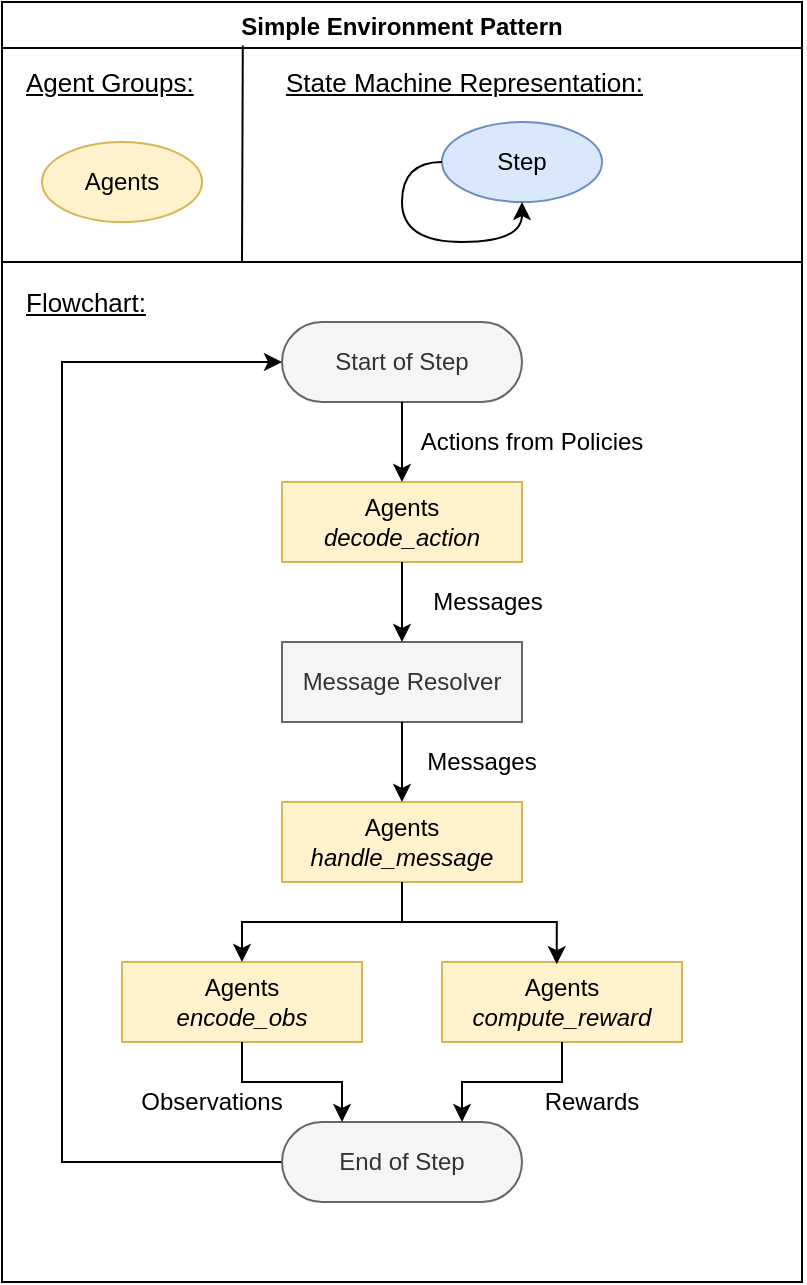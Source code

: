 <mxfile version="15.2.7" type="device"><diagram id="Skvfmntt7G3LbwWE1p0Q" name="Page-1"><mxGraphModel dx="1106" dy="822" grid="1" gridSize="10" guides="1" tooltips="1" connect="1" arrows="1" fold="1" page="1" pageScale="1" pageWidth="827" pageHeight="1169" math="0" shadow="0"><root><mxCell id="0"/><mxCell id="1" parent="0"/><mxCell id="LSER_8v8wwkSsgwynRkf-3" value="Simple Environment Pattern" style="swimlane;" parent="1" vertex="1"><mxGeometry x="40" y="40" width="400" height="640" as="geometry"><mxRectangle x="40" y="40" width="130" height="23" as="alternateBounds"/></mxGeometry></mxCell><mxCell id="LSER_8v8wwkSsgwynRkf-1" value="Agents" style="ellipse;whiteSpace=wrap;html=1;fillColor=#fff2cc;strokeColor=#d6b656;" parent="LSER_8v8wwkSsgwynRkf-3" vertex="1"><mxGeometry x="20" y="70" width="80" height="40" as="geometry"/></mxCell><mxCell id="LSER_8v8wwkSsgwynRkf-8" value="Start of Step" style="rounded=1;whiteSpace=wrap;html=1;arcSize=50;fillColor=#f5f5f5;strokeColor=#666666;fontColor=#333333;" parent="LSER_8v8wwkSsgwynRkf-3" vertex="1"><mxGeometry x="140" y="160" width="120" height="40" as="geometry"/></mxCell><mxCell id="LSER_8v8wwkSsgwynRkf-11" value="Agents&lt;br&gt;&lt;i&gt;decode_action&lt;/i&gt;" style="rounded=0;whiteSpace=wrap;html=1;fillColor=#fff2cc;strokeColor=#d6b656;" parent="LSER_8v8wwkSsgwynRkf-3" vertex="1"><mxGeometry x="140" y="240" width="120" height="40" as="geometry"/></mxCell><mxCell id="LSER_8v8wwkSsgwynRkf-7" style="edgeStyle=orthogonalEdgeStyle;rounded=0;orthogonalLoop=1;jettySize=auto;html=1;exitX=0.5;exitY=1;exitDx=0;exitDy=0;entryX=0.5;entryY=0;entryDx=0;entryDy=0;startArrow=none;startFill=0;endArrow=classic;endFill=1;" parent="LSER_8v8wwkSsgwynRkf-3" source="LSER_8v8wwkSsgwynRkf-8" target="LSER_8v8wwkSsgwynRkf-11" edge="1"><mxGeometry relative="1" as="geometry"/></mxCell><mxCell id="LSER_8v8wwkSsgwynRkf-12" value="Actions from Policies" style="text;html=1;strokeColor=none;fillColor=none;align=center;verticalAlign=middle;whiteSpace=wrap;rounded=0;" parent="LSER_8v8wwkSsgwynRkf-3" vertex="1"><mxGeometry x="200" y="210" width="130" height="20" as="geometry"/></mxCell><mxCell id="LSER_8v8wwkSsgwynRkf-15" value="Message Resolver" style="rounded=0;whiteSpace=wrap;html=1;fillColor=#f5f5f5;strokeColor=#666666;fontColor=#333333;" parent="LSER_8v8wwkSsgwynRkf-3" vertex="1"><mxGeometry x="140" y="320" width="120" height="40" as="geometry"/></mxCell><mxCell id="LSER_8v8wwkSsgwynRkf-9" style="edgeStyle=orthogonalEdgeStyle;rounded=0;orthogonalLoop=1;jettySize=auto;html=1;exitX=0.5;exitY=1;exitDx=0;exitDy=0;entryX=0.5;entryY=0;entryDx=0;entryDy=0;startArrow=none;startFill=0;endArrow=classic;endFill=1;" parent="LSER_8v8wwkSsgwynRkf-3" source="LSER_8v8wwkSsgwynRkf-11" target="LSER_8v8wwkSsgwynRkf-15" edge="1"><mxGeometry relative="1" as="geometry"/></mxCell><mxCell id="LSER_8v8wwkSsgwynRkf-16" value="Messages" style="text;html=1;strokeColor=none;fillColor=none;align=center;verticalAlign=middle;whiteSpace=wrap;rounded=0;" parent="LSER_8v8wwkSsgwynRkf-3" vertex="1"><mxGeometry x="213" y="290" width="60" height="20" as="geometry"/></mxCell><mxCell id="LSER_8v8wwkSsgwynRkf-18" value="Agents&lt;br&gt;&lt;i&gt;handle_message&lt;/i&gt;" style="rounded=0;whiteSpace=wrap;html=1;fillColor=#fff2cc;strokeColor=#d6b656;" parent="LSER_8v8wwkSsgwynRkf-3" vertex="1"><mxGeometry x="140" y="400" width="120" height="40" as="geometry"/></mxCell><mxCell id="LSER_8v8wwkSsgwynRkf-13" style="edgeStyle=orthogonalEdgeStyle;rounded=0;orthogonalLoop=1;jettySize=auto;html=1;exitX=0.5;exitY=1;exitDx=0;exitDy=0;entryX=0.5;entryY=0;entryDx=0;entryDy=0;startArrow=none;startFill=0;endArrow=classic;endFill=1;" parent="LSER_8v8wwkSsgwynRkf-3" source="LSER_8v8wwkSsgwynRkf-15" target="LSER_8v8wwkSsgwynRkf-18" edge="1"><mxGeometry relative="1" as="geometry"/></mxCell><mxCell id="LSER_8v8wwkSsgwynRkf-19" value="Messages" style="text;html=1;strokeColor=none;fillColor=none;align=center;verticalAlign=middle;whiteSpace=wrap;rounded=0;" parent="LSER_8v8wwkSsgwynRkf-3" vertex="1"><mxGeometry x="210" y="370" width="60" height="20" as="geometry"/></mxCell><mxCell id="LSER_8v8wwkSsgwynRkf-25" value="Agents&lt;br&gt;&lt;i&gt;encode_obs&lt;/i&gt;" style="rounded=0;whiteSpace=wrap;html=1;fillColor=#fff2cc;strokeColor=#d6b656;" parent="LSER_8v8wwkSsgwynRkf-3" vertex="1"><mxGeometry x="60" y="480" width="120" height="40" as="geometry"/></mxCell><mxCell id="LSER_8v8wwkSsgwynRkf-33" style="edgeStyle=orthogonalEdgeStyle;rounded=0;orthogonalLoop=1;jettySize=auto;html=1;exitX=0.5;exitY=1;exitDx=0;exitDy=0;entryX=0.5;entryY=0;entryDx=0;entryDy=0;" parent="LSER_8v8wwkSsgwynRkf-3" source="LSER_8v8wwkSsgwynRkf-18" target="LSER_8v8wwkSsgwynRkf-25" edge="1"><mxGeometry relative="1" as="geometry"/></mxCell><mxCell id="LSER_8v8wwkSsgwynRkf-27" value="Agents&lt;br&gt;&lt;i&gt;compute_reward&lt;/i&gt;" style="rounded=0;whiteSpace=wrap;html=1;fillColor=#fff2cc;strokeColor=#d6b656;" parent="LSER_8v8wwkSsgwynRkf-3" vertex="1"><mxGeometry x="220" y="480" width="120" height="40" as="geometry"/></mxCell><mxCell id="LSER_8v8wwkSsgwynRkf-32" style="edgeStyle=orthogonalEdgeStyle;rounded=0;orthogonalLoop=1;jettySize=auto;html=1;exitX=0.5;exitY=1;exitDx=0;exitDy=0;entryX=0.478;entryY=0.027;entryDx=0;entryDy=0;entryPerimeter=0;" parent="LSER_8v8wwkSsgwynRkf-3" source="LSER_8v8wwkSsgwynRkf-18" target="LSER_8v8wwkSsgwynRkf-27" edge="1"><mxGeometry relative="1" as="geometry"/></mxCell><mxCell id="hjR0Xo4VH00VY9Xb75Xf-1" style="edgeStyle=orthogonalEdgeStyle;rounded=0;orthogonalLoop=1;jettySize=auto;html=1;exitX=0;exitY=0.5;exitDx=0;exitDy=0;entryX=0;entryY=0.5;entryDx=0;entryDy=0;" edge="1" parent="LSER_8v8wwkSsgwynRkf-3" source="LSER_8v8wwkSsgwynRkf-28" target="LSER_8v8wwkSsgwynRkf-8"><mxGeometry relative="1" as="geometry"><Array as="points"><mxPoint x="30" y="580"/><mxPoint x="30" y="180"/></Array></mxGeometry></mxCell><mxCell id="LSER_8v8wwkSsgwynRkf-28" value="End of Step" style="rounded=1;whiteSpace=wrap;html=1;arcSize=50;fillColor=#f5f5f5;strokeColor=#666666;fontColor=#333333;" parent="LSER_8v8wwkSsgwynRkf-3" vertex="1"><mxGeometry x="140" y="560" width="120" height="40" as="geometry"/></mxCell><mxCell id="LSER_8v8wwkSsgwynRkf-24" style="edgeStyle=orthogonalEdgeStyle;rounded=0;orthogonalLoop=1;jettySize=auto;html=1;exitX=0.5;exitY=1;exitDx=0;exitDy=0;entryX=0.25;entryY=0;entryDx=0;entryDy=0;startArrow=none;startFill=0;endArrow=classic;endFill=1;" parent="LSER_8v8wwkSsgwynRkf-3" source="LSER_8v8wwkSsgwynRkf-25" target="LSER_8v8wwkSsgwynRkf-28" edge="1"><mxGeometry relative="1" as="geometry"/></mxCell><mxCell id="LSER_8v8wwkSsgwynRkf-26" style="edgeStyle=orthogonalEdgeStyle;rounded=0;orthogonalLoop=1;jettySize=auto;html=1;exitX=0.5;exitY=1;exitDx=0;exitDy=0;entryX=0.75;entryY=0;entryDx=0;entryDy=0;startArrow=none;startFill=0;endArrow=classic;endFill=1;" parent="LSER_8v8wwkSsgwynRkf-3" source="LSER_8v8wwkSsgwynRkf-27" target="LSER_8v8wwkSsgwynRkf-28" edge="1"><mxGeometry relative="1" as="geometry"/></mxCell><mxCell id="LSER_8v8wwkSsgwynRkf-29" value="Observations" style="text;html=1;strokeColor=none;fillColor=none;align=center;verticalAlign=middle;whiteSpace=wrap;rounded=0;" parent="LSER_8v8wwkSsgwynRkf-3" vertex="1"><mxGeometry x="80" y="540" width="50" height="20" as="geometry"/></mxCell><mxCell id="LSER_8v8wwkSsgwynRkf-30" value="Rewards" style="text;html=1;strokeColor=none;fillColor=none;align=center;verticalAlign=middle;whiteSpace=wrap;rounded=0;" parent="LSER_8v8wwkSsgwynRkf-3" vertex="1"><mxGeometry x="270" y="540" width="50" height="20" as="geometry"/></mxCell><mxCell id="lD69WOCitec43FmV8cG8-1" value="Step" style="ellipse;whiteSpace=wrap;html=1;fillColor=#dae8fc;strokeColor=#6c8ebf;" parent="LSER_8v8wwkSsgwynRkf-3" vertex="1"><mxGeometry x="220" y="60" width="80" height="40" as="geometry"/></mxCell><mxCell id="lD69WOCitec43FmV8cG8-3" value="Agent Groups:" style="text;html=1;strokeColor=none;fillColor=none;align=left;verticalAlign=middle;whiteSpace=wrap;rounded=0;fontStyle=4;fontSize=13;" parent="LSER_8v8wwkSsgwynRkf-3" vertex="1"><mxGeometry x="10" y="30" width="100" height="20" as="geometry"/></mxCell><mxCell id="lD69WOCitec43FmV8cG8-4" value="State Machine Representation:" style="text;html=1;strokeColor=none;fillColor=none;align=left;verticalAlign=middle;whiteSpace=wrap;rounded=0;fontStyle=4;fontSize=13;" parent="LSER_8v8wwkSsgwynRkf-3" vertex="1"><mxGeometry x="140" y="30" width="190" height="20" as="geometry"/></mxCell><mxCell id="lD69WOCitec43FmV8cG8-5" value="" style="endArrow=none;html=1;" parent="LSER_8v8wwkSsgwynRkf-3" edge="1"><mxGeometry width="50" height="50" relative="1" as="geometry"><mxPoint y="130" as="sourcePoint"/><mxPoint x="400" y="130" as="targetPoint"/></mxGeometry></mxCell><mxCell id="lD69WOCitec43FmV8cG8-8" value="" style="endArrow=none;html=1;entryX=0.301;entryY=0.034;entryDx=0;entryDy=0;entryPerimeter=0;" parent="LSER_8v8wwkSsgwynRkf-3" target="LSER_8v8wwkSsgwynRkf-3" edge="1"><mxGeometry width="50" height="50" relative="1" as="geometry"><mxPoint x="120" y="130" as="sourcePoint"/><mxPoint x="120" y="30" as="targetPoint"/></mxGeometry></mxCell><mxCell id="lD69WOCitec43FmV8cG8-10" style="edgeStyle=orthogonalEdgeStyle;curved=1;rounded=0;orthogonalLoop=1;jettySize=auto;html=1;exitX=0;exitY=0.5;exitDx=0;exitDy=0;" parent="LSER_8v8wwkSsgwynRkf-3" source="lD69WOCitec43FmV8cG8-1" target="lD69WOCitec43FmV8cG8-1" edge="1"><mxGeometry relative="1" as="geometry"/></mxCell><mxCell id="hjR0Xo4VH00VY9Xb75Xf-2" value="Flowchart:" style="text;html=1;strokeColor=none;fillColor=none;align=left;verticalAlign=middle;whiteSpace=wrap;rounded=0;fontStyle=4;fontSize=13;" vertex="1" parent="LSER_8v8wwkSsgwynRkf-3"><mxGeometry x="10" y="140" width="100" height="20" as="geometry"/></mxCell></root></mxGraphModel></diagram></mxfile>
